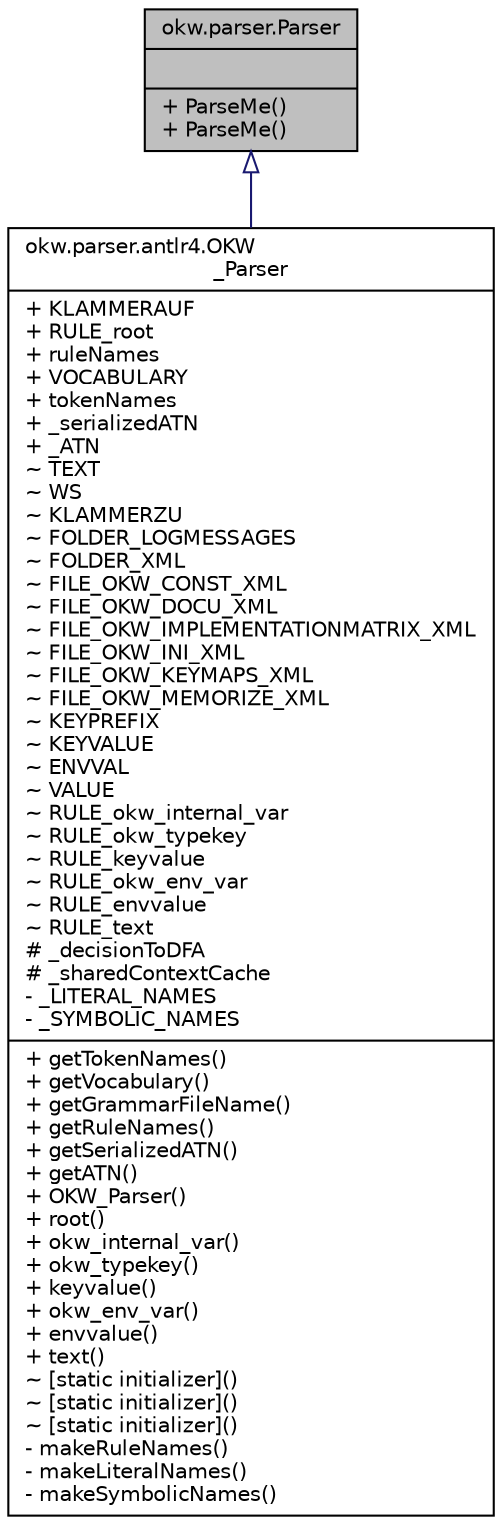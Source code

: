 digraph "okw.parser.Parser"
{
 // INTERACTIVE_SVG=YES
 // LATEX_PDF_SIZE
  edge [fontname="Helvetica",fontsize="10",labelfontname="Helvetica",labelfontsize="10"];
  node [fontname="Helvetica",fontsize="10",shape=record];
  Node1 [label="{okw.parser.Parser\n||+ ParseMe()\l+ ParseMe()\l}",height=0.2,width=0.4,color="black", fillcolor="grey75", style="filled", fontcolor="black",tooltip=" "];
  Node1 -> Node2 [dir="back",color="midnightblue",fontsize="10",style="solid",arrowtail="onormal",fontname="Helvetica"];
  Node2 [label="{okw.parser.antlr4.OKW\l_Parser\n|+ KLAMMERAUF\l+ RULE_root\l+ ruleNames\l+ VOCABULARY\l+ tokenNames\l+ _serializedATN\l+ _ATN\l~ TEXT\l~ WS\l~ KLAMMERZU\l~ FOLDER_LOGMESSAGES\l~ FOLDER_XML\l~ FILE_OKW_CONST_XML\l~ FILE_OKW_DOCU_XML\l~ FILE_OKW_IMPLEMENTATIONMATRIX_XML\l~ FILE_OKW_INI_XML\l~ FILE_OKW_KEYMAPS_XML\l~ FILE_OKW_MEMORIZE_XML\l~ KEYPREFIX\l~ KEYVALUE\l~ ENVVAL\l~ VALUE\l~ RULE_okw_internal_var\l~ RULE_okw_typekey\l~ RULE_keyvalue\l~ RULE_okw_env_var\l~ RULE_envvalue\l~ RULE_text\l# _decisionToDFA\l# _sharedContextCache\l- _LITERAL_NAMES\l- _SYMBOLIC_NAMES\l|+ getTokenNames()\l+ getVocabulary()\l+ getGrammarFileName()\l+ getRuleNames()\l+ getSerializedATN()\l+ getATN()\l+ OKW_Parser()\l+ root()\l+ okw_internal_var()\l+ okw_typekey()\l+ keyvalue()\l+ okw_env_var()\l+ envvalue()\l+ text()\l~ [static initializer]()\l~ [static initializer]()\l~ [static initializer]()\l- makeRuleNames()\l- makeLiteralNames()\l- makeSymbolicNames()\l}",height=0.2,width=0.4,color="black", fillcolor="white", style="filled",URL="$classokw_1_1parser_1_1antlr4_1_1_o_k_w___parser.html",tooltip=" "];
}
